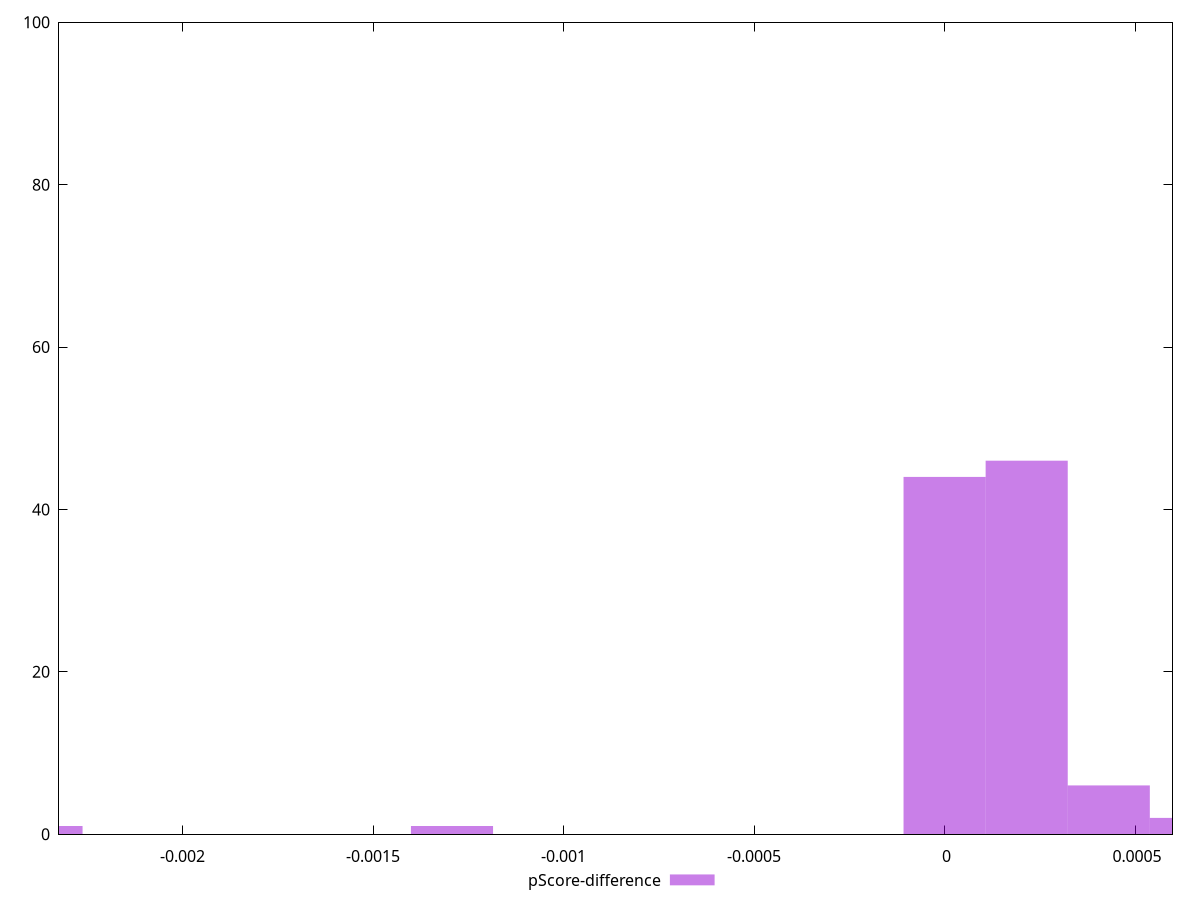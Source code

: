 reset

$pScoreDifference <<EOF
-0.001292933066482838 1
-0.0023703772885518694 1
0 44
0.0002154888444138063 46
0.0004309776888276126 6
0.000646466533241419 2
EOF

set key outside below
set boxwidth 0.0002154888444138063
set xrange [-0.002324457290246478:0.0005982136655259263]
set yrange [0:100]
set trange [0:100]
set style fill transparent solid 0.5 noborder
set terminal svg size 640, 490 enhanced background rgb 'white'
set output "report_00015_2021-02-09T16-11-33.973Z/largest-contentful-paint/samples/pages/pScore-difference/histogram.svg"

plot $pScoreDifference title "pScore-difference" with boxes

reset
